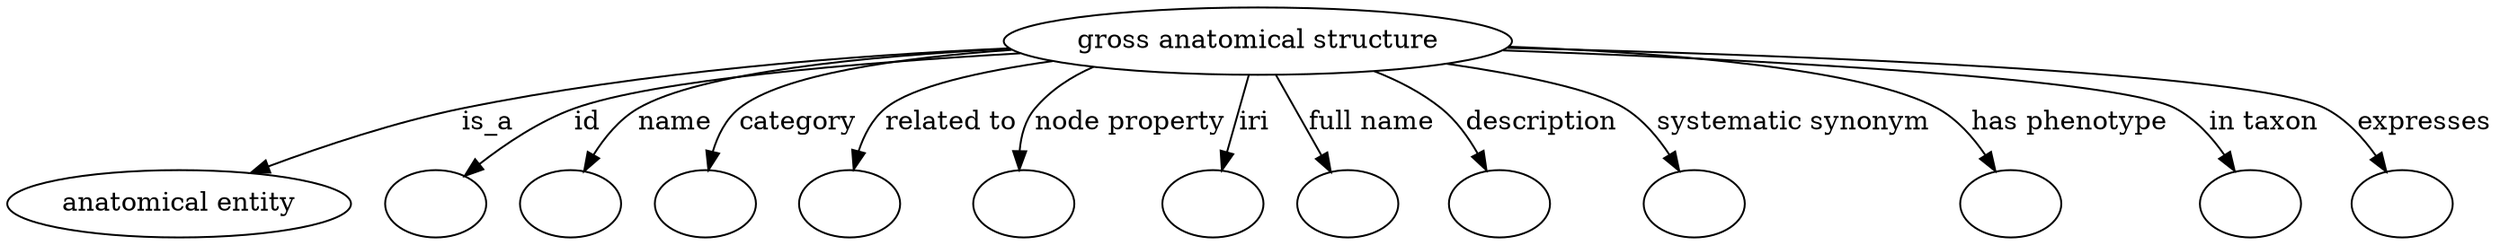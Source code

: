 digraph {
	graph [bb="0,0,1113.3,122"];
	node [label="\N"];
	"gross anatomical structure"	 [height=0.5,
		label="gross anatomical structure",
		pos="578.25,104",
		width=2.8592];
	"anatomical entity"	 [height=0.5,
		pos="71.251,18",
		width=1.9792];
	"gross anatomical structure" -> "anatomical entity"	 [label=is_a,
		lp="231.53,61",
		pos="e,109.04,33.359 477.62,99.948 405.23,95.57 305.62,86.536 219.7,68 185.07,60.529 147.24,47.714 118.44,36.928"];
	id	 [color=black,
		height=0.5,
		label="",
		pos="187.25,18",
		width=0.75];
	"gross anatomical structure" -> id	 [color=black,
		label=id,
		lp="283.7,61",
		pos="e,205.94,31.222 484.04,96.712 410.47,90.279 314.65,80.062 277.36,68 254.89,60.732 231.64,47.667 214.38,36.715",
		style=solid];
	name	 [color=black,
		height=0.5,
		label="",
		pos="259.25,18",
		width=0.75];
	"gross anatomical structure" -> name	 [color=black,
		label=name,
		lp="326.41,61",
		pos="e,271.38,34.315 482.19,97.391 418.16,91.792 340.54,82.349 310.93,68 298.35,61.898 286.88,51.56 277.96,41.862",
		style=solid];
	category	 [color=black,
		height=0.5,
		label="",
		pos="331.25,18",
		width=0.75];
	"gross anatomical structure" -> category	 [color=black,
		label=category,
		lp="381.35,61",
		pos="e,336.03,36.005 483.06,97.001 432.72,91.661 377.25,82.655 357.06,68 349.36,62.414 343.79,53.844 339.83,45.369",
		style=solid];
	"related to"	 [color=black,
		height=0.5,
		label="",
		pos="403.25,18",
		width=0.75];
	"gross anatomical structure" -> "related to"	 [color=black,
		label="related to",
		lp="444.49,61",
		pos="e,404.05,36.077 495.41,93.269 462.47,87.43 429.59,79.096 417.78,68 411.66,62.254 408.07,54.103 405.98,46.045",
		style=solid];
	"node property"	 [color=black,
		height=0.5,
		label="",
		pos="476.25,18",
		width=0.75];
	"gross anatomical structure" -> "node property"	 [color=black,
		label="node property",
		lp="519.32,61",
		pos="e,473.13,36.337 521.57,88.954 503.07,82.876 485.81,75.524 480.11,68 475.48,61.892 473.58,54.075 473.08,46.446",
		style=solid];
	iri	 [color=black,
		height=0.5,
		label="",
		pos="548.25,18",
		width=0.75];
	"gross anatomical structure" -> iri	 [color=black,
		label=iri,
		lp="571.47,61",
		pos="e,554.4,35.624 571.89,85.762 567.78,73.974 562.35,58.422 557.74,45.189",
		style=solid];
	"full name"	 [color=black,
		height=0.5,
		label="",
		pos="620.25,18",
		width=0.75];
	"gross anatomical structure" -> "full name"	 [color=black,
		label="full name",
		lp="628.88,61",
		pos="e,611.79,35.332 587.16,85.762 593.01,73.78 600.76,57.906 607.29,44.535",
		style=solid];
	description	 [color=black,
		height=0.5,
		label="",
		pos="692.25,18",
		width=0.75];
	"gross anatomical structure" -> description	 [color=black,
		label=description,
		lp="703.35,61",
		pos="e,683.9,35.582 626.3,88.019 637.85,82.781 649.62,76.157 659.25,68 666.94,61.483 673.54,52.732 678.77,44.374",
		style=solid];
	"systematic synonym"	 [color=black,
		height=0.5,
		label="",
		pos="774.25,18",
		width=0.75];
	"gross anatomical structure" -> "systematic synonym"	 [color=black,
		label="systematic synonym",
		lp="810.22,61",
		pos="e,765.94,35.372 655.39,91.97 689.15,85.635 724.24,77.263 738.25,68 747.35,61.984 754.92,52.824 760.72,43.981",
		style=solid];
	"has phenotype"	 [color=black,
		height=0.5,
		label="",
		pos="911.25,18",
		width=0.75];
	"gross anatomical structure" -> "has phenotype"	 [color=black,
		label="has phenotype",
		lp="928.49,61",
		pos="e,902.13,35.31 678.55,99.709 750.04,95.161 838.98,86.018 871.25,68 881.4,62.333 889.93,52.952 896.48,43.838",
		style=solid];
	"in taxon"	 [color=black,
		height=0.5,
		label="",
		pos="1014.3,18",
		width=0.75];
	"gross anatomical structure" -> "in taxon"	 [color=black,
		label="in taxon",
		lp="1012,61",
		pos="e,1004.9,34.966 677.33,98.872 785.47,92.658 946.72,81.344 972.25,68 983.02,62.371 992.13,52.69 999.09,43.338",
		style=solid];
	expresses	 [color=black,
		height=0.5,
		label="",
		pos="1086.3,18",
		width=0.75];
	"gross anatomical structure" -> expresses	 [color=black,
		label=expresses,
		lp="1083.1,61",
		pos="e,1075.4,34.567 678.56,99.934 804.12,94.26 1006.6,82.957 1038.3,68 1050.3,62.29 1060.9,52.14 1069.1,42.469",
		style=solid];
}
